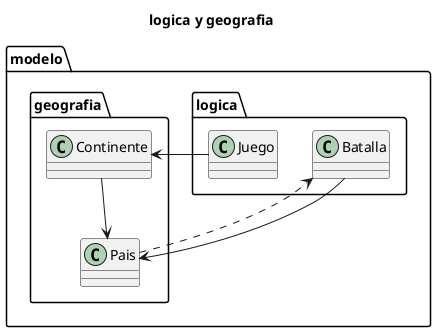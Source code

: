 @startuml

title logica y geografia

package modelo {
    package logica {
        class Batalla
        class Juego
    }

    package geografia {
        class Continente
        class Pais
    }

    Pais ..> Batalla
    Juego --> Continente
    Continente --> Pais
    Batalla --> Pais
}

@enduml